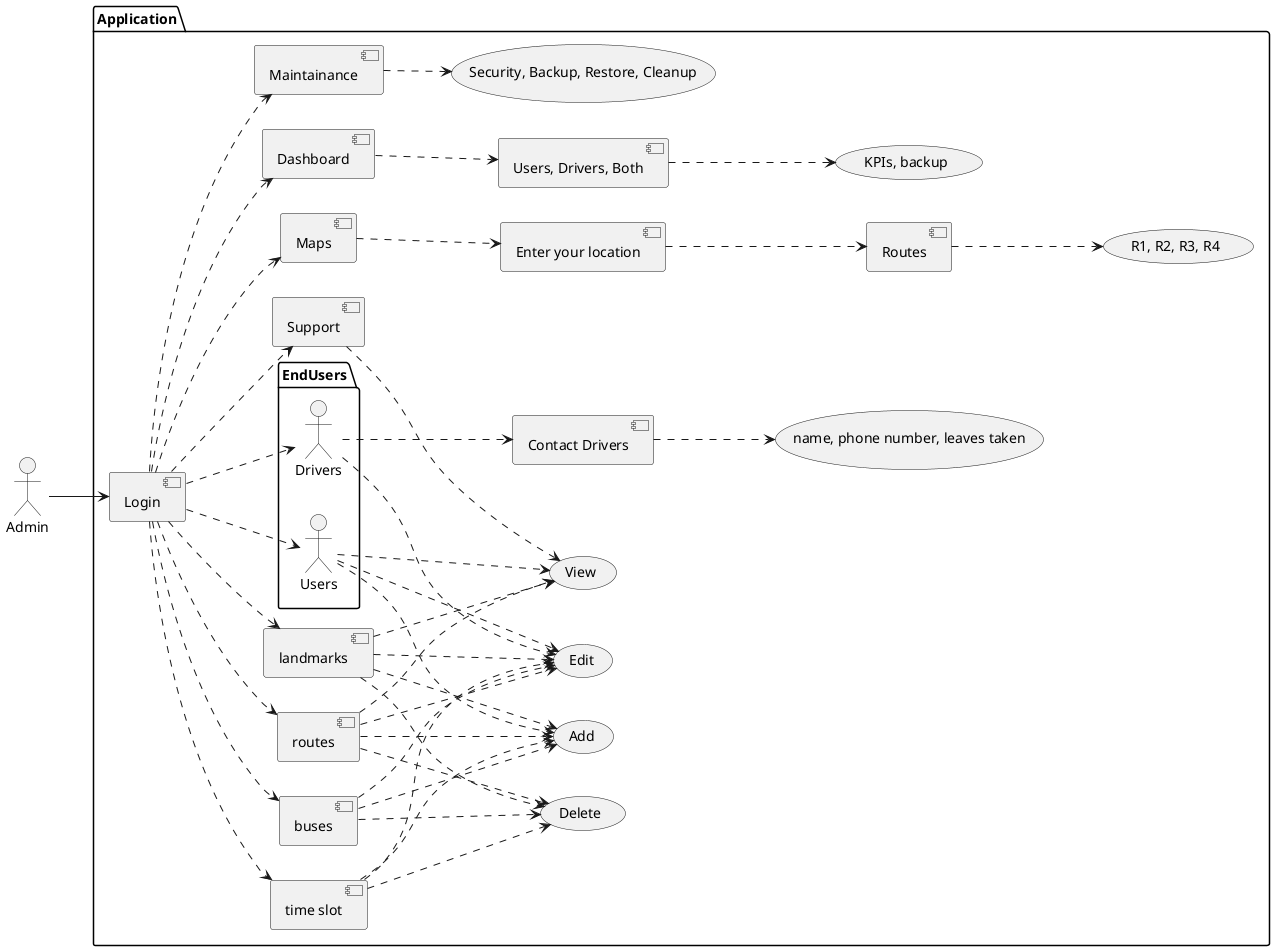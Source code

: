 @startuml Admin

left to right direction 

' :User: <-- (Use)
' "Main Admin" as Admin
' "Use the application" as (Use)
' (Use) <-- Admin  : Use the appliction by admin


actor Admin

' User_Details..User



package Application{
  package EndUsers{
    actor Drivers
    actor Users
}
  usecase "Login" as [loginpage]


  ' usecase "Routes" as showroutes
  ' usecase "Shifts" as showshifts
  ' usecase "Landmarks" as showlandmarks
  ' usecase "Buses" as showbuses
  ' usecase "ETA" as eta
'   usecase "ETR" as etr
'   usecase "Support" as ticketsupport
'   usecase "Contact Driver" as contactdriver



  'Routes
  [loginpage]..> [routes]
  [routes]..> (Delete)
  [routes] ..> (Edit)
  [routes]..> (Add)
  [routes]..> (View)


  'Landslots
  [loginpage]..> [landmarks]
  [landmarks]..> [Delete]
  [landmarks]..> [Edit]
  [landmarks]..> [Add]
  [landmarks]..> (View)


  'Time Slots
  [loginpage]..> [time slot]
  [time slot]..> [Delete]
  [time slot]..> [Edit]
  [time slot]..> [Add]



  'Buses
  [loginpage]..> [buses]
  [buses]..> [Delete]
  [buses]..> [Edit]
  [buses]..> [Add]

  'Analytics report
  [loginpage]..> [Dashboard]
  [Dashboard]..> [Users, Drivers, Both]
  [Users, Drivers, Both]..>(KPIs, backup)

  

  'Maintainance
  [loginpage]..> [Maintainance]
  [Maintainance]..> (Security, Backup, Restore, Cleanup)

  'users
  [loginpage]..> [Users]
  [Users]..> [Add]
  [Users]..> [Edit]
  [Users]..>[View]
  
  
  
  [loginpage]..> [Drivers]
  [Drivers]..>[Contact Drivers]
  [Contact Drivers]..> (name, phone number, leaves taken)
  [Drivers]..> [Edit]
  [loginpage]..> [Support]
  [Support]..> (View)

    'General Maps
    [loginpage]..> [Maps]
    [Maps]..>[Enter your location]
    [Enter your location]..>[Routes]
    [Routes]..>(R1, R2, R3, R4)

}





  ' (Routes Page)<--(Show Routes Button)
  ' (Shifts Page)<--(Show Shifts Button)
  ' (Landmarks Page)<--(Show Landmarks Button)
  ' (LoginPage)-.->[login]<-(Users,Drivers)->.Driver/User Login)
  ' .-.-.<|im_sep|>-.-.
  ' |    |<---------->|


' Drivers --> loginpage
' Drivers --> showroutes
' Drivers --> showshifts
' Drivers --> showlandmarks
' Drivers --> etr
' Drivers --> showbuses

' Users --> loginpage
' Users --> showroutes
' Users --> showshifts
' Users --> showlandmarks
' Users --> eta
' Users --> ticketsupport
' Users --> showbuses


 Admin --> loginpage
' Admin --> routes
' Admin --> shifts
' Admin --> landmarks
' Admin --> analytics_report
' Admin --> buses
' Admin --> etr
' Admin --> ticketsupport
' Admin --> contactdriver


@enduml

